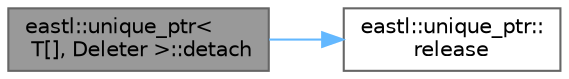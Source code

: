 digraph "eastl::unique_ptr&lt; T[], Deleter &gt;::detach"
{
 // LATEX_PDF_SIZE
  bgcolor="transparent";
  edge [fontname=Helvetica,fontsize=10,labelfontname=Helvetica,labelfontsize=10];
  node [fontname=Helvetica,fontsize=10,shape=box,height=0.2,width=0.4];
  rankdir="LR";
  Node1 [id="Node000001",label="eastl::unique_ptr\<\l T[], Deleter \>::detach",height=0.2,width=0.4,color="gray40", fillcolor="grey60", style="filled", fontcolor="black",tooltip=" "];
  Node1 -> Node2 [id="edge2_Node000001_Node000002",color="steelblue1",style="solid",tooltip=" "];
  Node2 [id="Node000002",label="eastl::unique_ptr::\lrelease",height=0.2,width=0.4,color="grey40", fillcolor="white", style="filled",URL="$classeastl_1_1unique__ptr.html#abf14690f4c60b2d0d08bf0228e9e6861",tooltip=" "];
}
